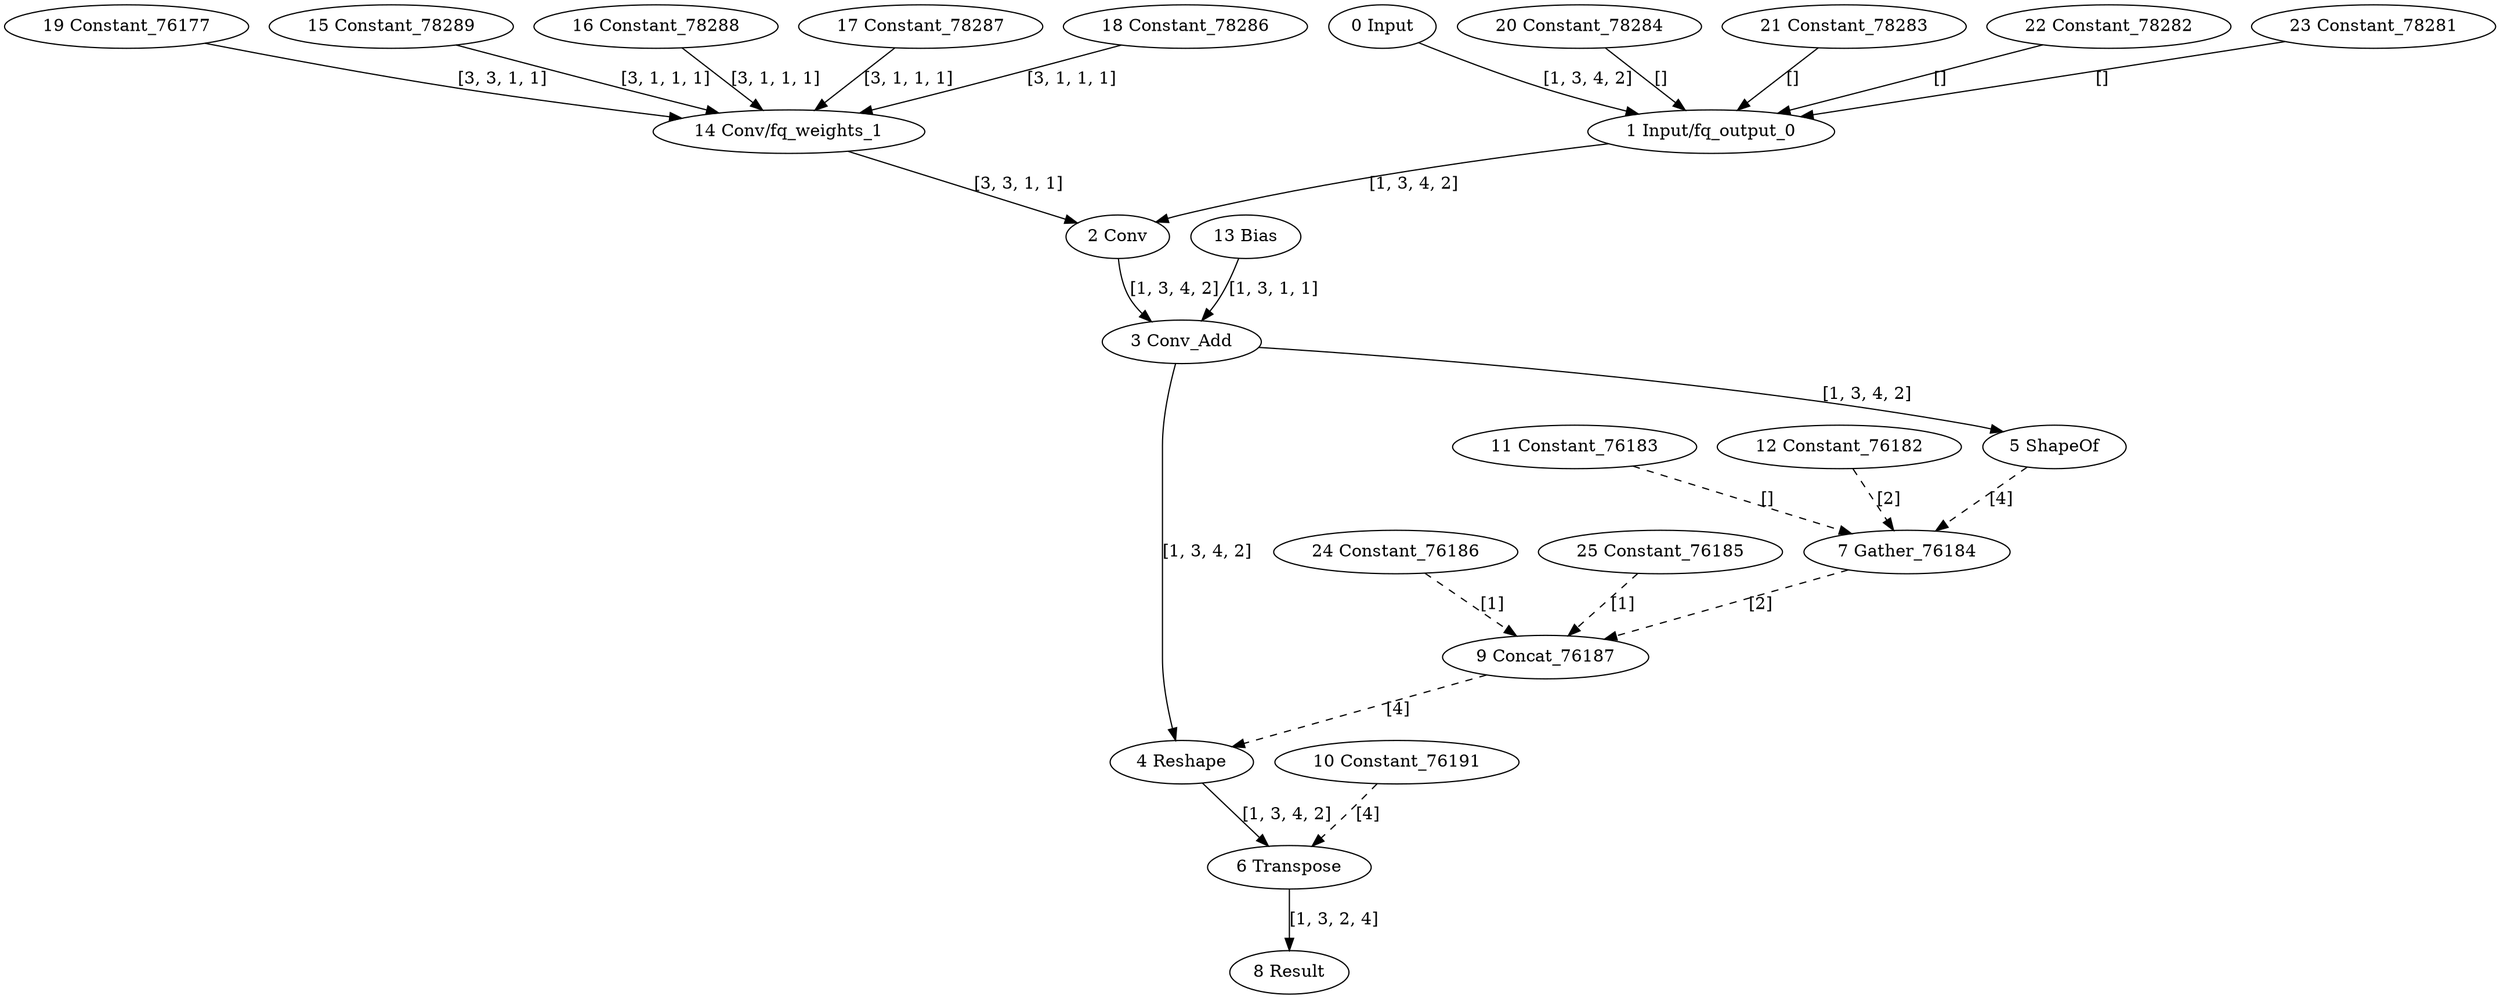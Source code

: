 strict digraph  {
"0 Input" [id=0, type=Parameter];
"1 Input/fq_output_0" [id=1, type=FakeQuantize];
"2 Conv" [id=2, type=Convolution];
"3 Conv_Add" [id=3, type=Add];
"4 Reshape" [id=4, type=Reshape];
"5 ShapeOf" [id=5, type=ShapeOf];
"6 Transpose" [id=6, type=Transpose];
"7 Gather_76184" [id=7, type=Gather];
"8 Result" [id=8, type=Result];
"9 Concat_76187" [id=9, type=Concat];
"10 Constant_76191" [id=10, type=Constant];
"11 Constant_76183" [id=11, type=Constant];
"12 Constant_76182" [id=12, type=Constant];
"13 Bias" [id=13, type=Constant];
"14 Conv/fq_weights_1" [id=14, type=FakeQuantize];
"15 Constant_78289" [id=15, type=Constant];
"16 Constant_78288" [id=16, type=Constant];
"17 Constant_78287" [id=17, type=Constant];
"18 Constant_78286" [id=18, type=Constant];
"19 Constant_76177" [id=19, type=Constant];
"20 Constant_78284" [id=20, type=Constant];
"21 Constant_78283" [id=21, type=Constant];
"22 Constant_78282" [id=22, type=Constant];
"23 Constant_78281" [id=23, type=Constant];
"24 Constant_76186" [id=24, type=Constant];
"25 Constant_76185" [id=25, type=Constant];
"0 Input" -> "1 Input/fq_output_0"  [label="[1, 3, 4, 2]", style=solid];
"1 Input/fq_output_0" -> "2 Conv"  [label="[1, 3, 4, 2]", style=solid];
"2 Conv" -> "3 Conv_Add"  [label="[1, 3, 4, 2]", style=solid];
"3 Conv_Add" -> "4 Reshape"  [label="[1, 3, 4, 2]", style=solid];
"3 Conv_Add" -> "5 ShapeOf"  [label="[1, 3, 4, 2]", style=solid];
"4 Reshape" -> "6 Transpose"  [label="[1, 3, 4, 2]", style=solid];
"5 ShapeOf" -> "7 Gather_76184"  [label="[4]", style=dashed];
"6 Transpose" -> "8 Result"  [label="[1, 3, 2, 4]", style=solid];
"7 Gather_76184" -> "9 Concat_76187"  [label="[2]", style=dashed];
"9 Concat_76187" -> "4 Reshape"  [label="[4]", style=dashed];
"10 Constant_76191" -> "6 Transpose"  [label="[4]", style=dashed];
"11 Constant_76183" -> "7 Gather_76184"  [label="[]", style=dashed];
"12 Constant_76182" -> "7 Gather_76184"  [label="[2]", style=dashed];
"13 Bias" -> "3 Conv_Add"  [label="[1, 3, 1, 1]", style=solid];
"14 Conv/fq_weights_1" -> "2 Conv"  [label="[3, 3, 1, 1]", style=solid];
"15 Constant_78289" -> "14 Conv/fq_weights_1"  [label="[3, 1, 1, 1]", style=solid];
"16 Constant_78288" -> "14 Conv/fq_weights_1"  [label="[3, 1, 1, 1]", style=solid];
"17 Constant_78287" -> "14 Conv/fq_weights_1"  [label="[3, 1, 1, 1]", style=solid];
"18 Constant_78286" -> "14 Conv/fq_weights_1"  [label="[3, 1, 1, 1]", style=solid];
"19 Constant_76177" -> "14 Conv/fq_weights_1"  [label="[3, 3, 1, 1]", style=solid];
"20 Constant_78284" -> "1 Input/fq_output_0"  [label="[]", style=solid];
"21 Constant_78283" -> "1 Input/fq_output_0"  [label="[]", style=solid];
"22 Constant_78282" -> "1 Input/fq_output_0"  [label="[]", style=solid];
"23 Constant_78281" -> "1 Input/fq_output_0"  [label="[]", style=solid];
"24 Constant_76186" -> "9 Concat_76187"  [label="[1]", style=dashed];
"25 Constant_76185" -> "9 Concat_76187"  [label="[1]", style=dashed];
}
